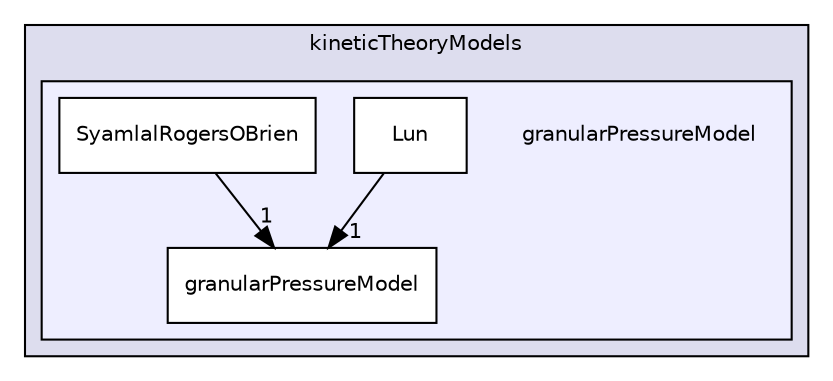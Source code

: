 digraph "granularPressureModel" {
  bgcolor=transparent;
  compound=true
  node [ fontsize="10", fontname="Helvetica"];
  edge [ labelfontsize="10", labelfontname="Helvetica"];
  subgraph clusterdir_8f844cb110652cb6a9dbedd7596b1b01 {
    graph [ bgcolor="#ddddee", pencolor="black", label="kineticTheoryModels" fontname="Helvetica", fontsize="10", URL="dir_8f844cb110652cb6a9dbedd7596b1b01.html"]
  subgraph clusterdir_1503f8fc1b830899aa2b8670bb996155 {
    graph [ bgcolor="#eeeeff", pencolor="black", label="" URL="dir_1503f8fc1b830899aa2b8670bb996155.html"];
    dir_1503f8fc1b830899aa2b8670bb996155 [shape=plaintext label="granularPressureModel"];
    dir_9b5ffa1c4a4d11a0dd244298fc6b72aa [shape=box label="granularPressureModel" color="black" fillcolor="white" style="filled" URL="dir_9b5ffa1c4a4d11a0dd244298fc6b72aa.html"];
    dir_92b3dfd83d7e575edfc89a705954931a [shape=box label="Lun" color="black" fillcolor="white" style="filled" URL="dir_92b3dfd83d7e575edfc89a705954931a.html"];
    dir_96fe1f9bab261dad22461099bda996df [shape=box label="SyamlalRogersOBrien" color="black" fillcolor="white" style="filled" URL="dir_96fe1f9bab261dad22461099bda996df.html"];
  }
  }
  dir_92b3dfd83d7e575edfc89a705954931a->dir_9b5ffa1c4a4d11a0dd244298fc6b72aa [headlabel="1", labeldistance=1.5 headhref="dir_000125_000102.html"];
  dir_96fe1f9bab261dad22461099bda996df->dir_9b5ffa1c4a4d11a0dd244298fc6b72aa [headlabel="1", labeldistance=1.5 headhref="dir_000192_000102.html"];
}

